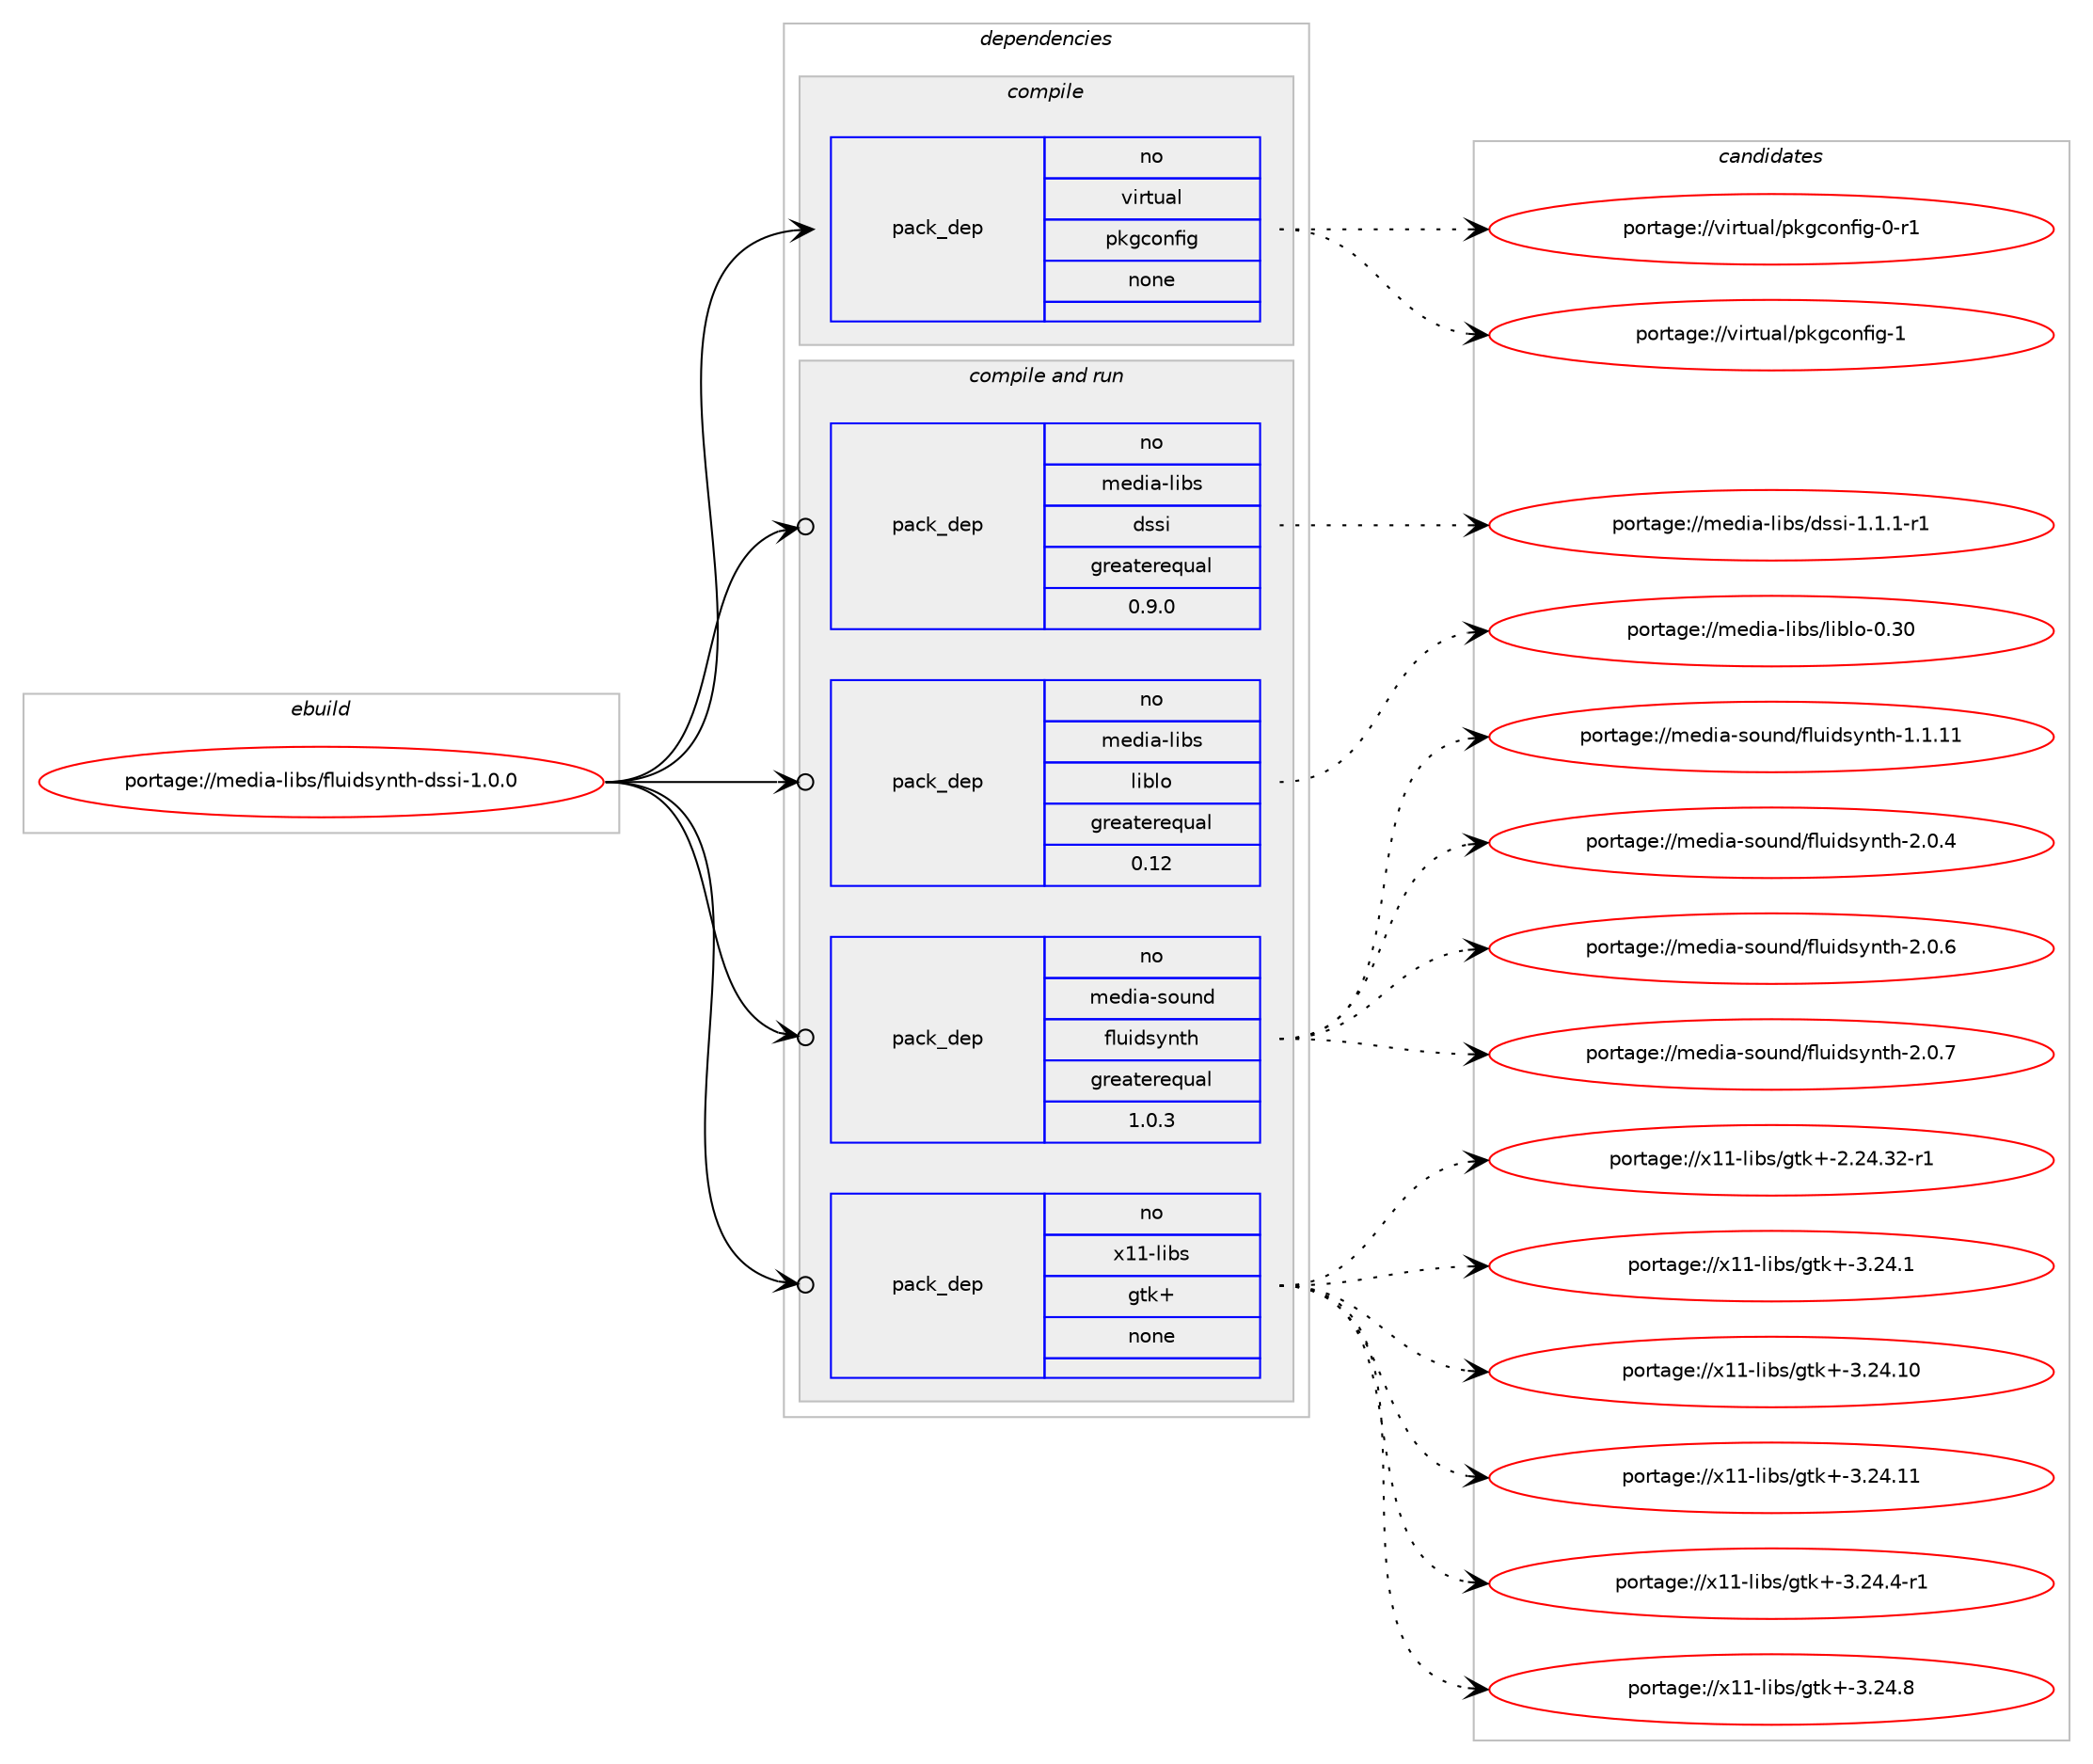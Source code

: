 digraph prolog {

# *************
# Graph options
# *************

newrank=true;
concentrate=true;
compound=true;
graph [rankdir=LR,fontname=Helvetica,fontsize=10,ranksep=1.5];#, ranksep=2.5, nodesep=0.2];
edge  [arrowhead=vee];
node  [fontname=Helvetica,fontsize=10];

# **********
# The ebuild
# **********

subgraph cluster_leftcol {
color=gray;
rank=same;
label=<<i>ebuild</i>>;
id [label="portage://media-libs/fluidsynth-dssi-1.0.0", color=red, width=4, href="../media-libs/fluidsynth-dssi-1.0.0.svg"];
}

# ****************
# The dependencies
# ****************

subgraph cluster_midcol {
color=gray;
label=<<i>dependencies</i>>;
subgraph cluster_compile {
fillcolor="#eeeeee";
style=filled;
label=<<i>compile</i>>;
subgraph pack233556 {
dependency318054 [label=<<TABLE BORDER="0" CELLBORDER="1" CELLSPACING="0" CELLPADDING="4" WIDTH="220"><TR><TD ROWSPAN="6" CELLPADDING="30">pack_dep</TD></TR><TR><TD WIDTH="110">no</TD></TR><TR><TD>virtual</TD></TR><TR><TD>pkgconfig</TD></TR><TR><TD>none</TD></TR><TR><TD></TD></TR></TABLE>>, shape=none, color=blue];
}
id:e -> dependency318054:w [weight=20,style="solid",arrowhead="vee"];
}
subgraph cluster_compileandrun {
fillcolor="#eeeeee";
style=filled;
label=<<i>compile and run</i>>;
subgraph pack233557 {
dependency318055 [label=<<TABLE BORDER="0" CELLBORDER="1" CELLSPACING="0" CELLPADDING="4" WIDTH="220"><TR><TD ROWSPAN="6" CELLPADDING="30">pack_dep</TD></TR><TR><TD WIDTH="110">no</TD></TR><TR><TD>media-libs</TD></TR><TR><TD>dssi</TD></TR><TR><TD>greaterequal</TD></TR><TR><TD>0.9.0</TD></TR></TABLE>>, shape=none, color=blue];
}
id:e -> dependency318055:w [weight=20,style="solid",arrowhead="odotvee"];
subgraph pack233558 {
dependency318056 [label=<<TABLE BORDER="0" CELLBORDER="1" CELLSPACING="0" CELLPADDING="4" WIDTH="220"><TR><TD ROWSPAN="6" CELLPADDING="30">pack_dep</TD></TR><TR><TD WIDTH="110">no</TD></TR><TR><TD>media-libs</TD></TR><TR><TD>liblo</TD></TR><TR><TD>greaterequal</TD></TR><TR><TD>0.12</TD></TR></TABLE>>, shape=none, color=blue];
}
id:e -> dependency318056:w [weight=20,style="solid",arrowhead="odotvee"];
subgraph pack233559 {
dependency318057 [label=<<TABLE BORDER="0" CELLBORDER="1" CELLSPACING="0" CELLPADDING="4" WIDTH="220"><TR><TD ROWSPAN="6" CELLPADDING="30">pack_dep</TD></TR><TR><TD WIDTH="110">no</TD></TR><TR><TD>media-sound</TD></TR><TR><TD>fluidsynth</TD></TR><TR><TD>greaterequal</TD></TR><TR><TD>1.0.3</TD></TR></TABLE>>, shape=none, color=blue];
}
id:e -> dependency318057:w [weight=20,style="solid",arrowhead="odotvee"];
subgraph pack233560 {
dependency318058 [label=<<TABLE BORDER="0" CELLBORDER="1" CELLSPACING="0" CELLPADDING="4" WIDTH="220"><TR><TD ROWSPAN="6" CELLPADDING="30">pack_dep</TD></TR><TR><TD WIDTH="110">no</TD></TR><TR><TD>x11-libs</TD></TR><TR><TD>gtk+</TD></TR><TR><TD>none</TD></TR><TR><TD></TD></TR></TABLE>>, shape=none, color=blue];
}
id:e -> dependency318058:w [weight=20,style="solid",arrowhead="odotvee"];
}
subgraph cluster_run {
fillcolor="#eeeeee";
style=filled;
label=<<i>run</i>>;
}
}

# **************
# The candidates
# **************

subgraph cluster_choices {
rank=same;
color=gray;
label=<<i>candidates</i>>;

subgraph choice233556 {
color=black;
nodesep=1;
choiceportage11810511411611797108471121071039911111010210510345484511449 [label="portage://virtual/pkgconfig-0-r1", color=red, width=4,href="../virtual/pkgconfig-0-r1.svg"];
choiceportage1181051141161179710847112107103991111101021051034549 [label="portage://virtual/pkgconfig-1", color=red, width=4,href="../virtual/pkgconfig-1.svg"];
dependency318054:e -> choiceportage11810511411611797108471121071039911111010210510345484511449:w [style=dotted,weight="100"];
dependency318054:e -> choiceportage1181051141161179710847112107103991111101021051034549:w [style=dotted,weight="100"];
}
subgraph choice233557 {
color=black;
nodesep=1;
choiceportage109101100105974510810598115471001151151054549464946494511449 [label="portage://media-libs/dssi-1.1.1-r1", color=red, width=4,href="../media-libs/dssi-1.1.1-r1.svg"];
dependency318055:e -> choiceportage109101100105974510810598115471001151151054549464946494511449:w [style=dotted,weight="100"];
}
subgraph choice233558 {
color=black;
nodesep=1;
choiceportage10910110010597451081059811547108105981081114548465148 [label="portage://media-libs/liblo-0.30", color=red, width=4,href="../media-libs/liblo-0.30.svg"];
dependency318056:e -> choiceportage10910110010597451081059811547108105981081114548465148:w [style=dotted,weight="100"];
}
subgraph choice233559 {
color=black;
nodesep=1;
choiceportage10910110010597451151111171101004710210811710510011512111011610445494649464949 [label="portage://media-sound/fluidsynth-1.1.11", color=red, width=4,href="../media-sound/fluidsynth-1.1.11.svg"];
choiceportage109101100105974511511111711010047102108117105100115121110116104455046484652 [label="portage://media-sound/fluidsynth-2.0.4", color=red, width=4,href="../media-sound/fluidsynth-2.0.4.svg"];
choiceportage109101100105974511511111711010047102108117105100115121110116104455046484654 [label="portage://media-sound/fluidsynth-2.0.6", color=red, width=4,href="../media-sound/fluidsynth-2.0.6.svg"];
choiceportage109101100105974511511111711010047102108117105100115121110116104455046484655 [label="portage://media-sound/fluidsynth-2.0.7", color=red, width=4,href="../media-sound/fluidsynth-2.0.7.svg"];
dependency318057:e -> choiceportage10910110010597451151111171101004710210811710510011512111011610445494649464949:w [style=dotted,weight="100"];
dependency318057:e -> choiceportage109101100105974511511111711010047102108117105100115121110116104455046484652:w [style=dotted,weight="100"];
dependency318057:e -> choiceportage109101100105974511511111711010047102108117105100115121110116104455046484654:w [style=dotted,weight="100"];
dependency318057:e -> choiceportage109101100105974511511111711010047102108117105100115121110116104455046484655:w [style=dotted,weight="100"];
}
subgraph choice233560 {
color=black;
nodesep=1;
choiceportage12049494510810598115471031161074345504650524651504511449 [label="portage://x11-libs/gtk+-2.24.32-r1", color=red, width=4,href="../x11-libs/gtk+-2.24.32-r1.svg"];
choiceportage12049494510810598115471031161074345514650524649 [label="portage://x11-libs/gtk+-3.24.1", color=red, width=4,href="../x11-libs/gtk+-3.24.1.svg"];
choiceportage1204949451081059811547103116107434551465052464948 [label="portage://x11-libs/gtk+-3.24.10", color=red, width=4,href="../x11-libs/gtk+-3.24.10.svg"];
choiceportage1204949451081059811547103116107434551465052464949 [label="portage://x11-libs/gtk+-3.24.11", color=red, width=4,href="../x11-libs/gtk+-3.24.11.svg"];
choiceportage120494945108105981154710311610743455146505246524511449 [label="portage://x11-libs/gtk+-3.24.4-r1", color=red, width=4,href="../x11-libs/gtk+-3.24.4-r1.svg"];
choiceportage12049494510810598115471031161074345514650524656 [label="portage://x11-libs/gtk+-3.24.8", color=red, width=4,href="../x11-libs/gtk+-3.24.8.svg"];
dependency318058:e -> choiceportage12049494510810598115471031161074345504650524651504511449:w [style=dotted,weight="100"];
dependency318058:e -> choiceportage12049494510810598115471031161074345514650524649:w [style=dotted,weight="100"];
dependency318058:e -> choiceportage1204949451081059811547103116107434551465052464948:w [style=dotted,weight="100"];
dependency318058:e -> choiceportage1204949451081059811547103116107434551465052464949:w [style=dotted,weight="100"];
dependency318058:e -> choiceportage120494945108105981154710311610743455146505246524511449:w [style=dotted,weight="100"];
dependency318058:e -> choiceportage12049494510810598115471031161074345514650524656:w [style=dotted,weight="100"];
}
}

}
